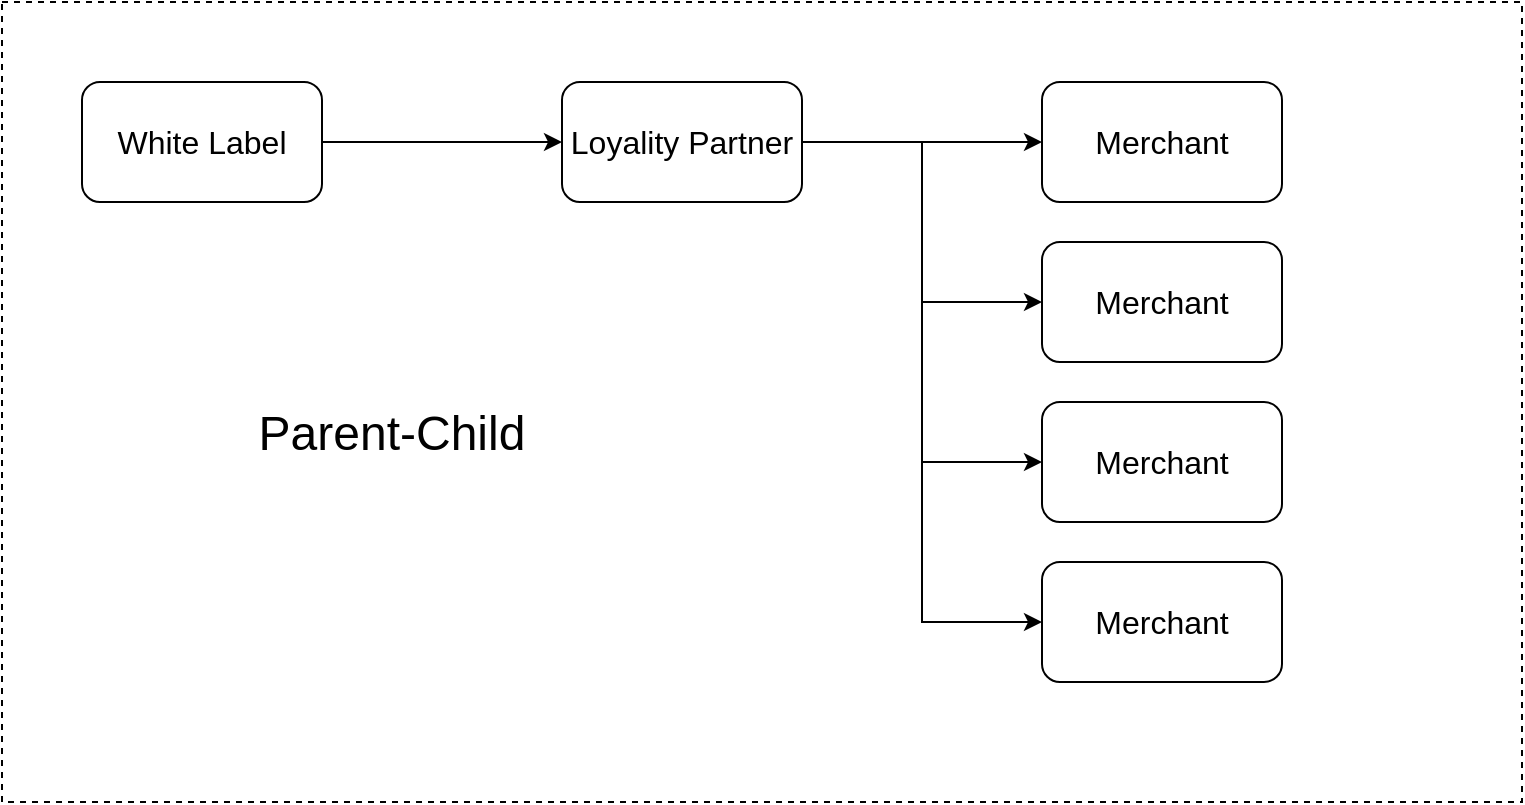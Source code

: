 <mxfile version="21.1.8" type="github">
  <diagram name="Page-1" id="eCtHLOp702EPCm3Zmekb">
    <mxGraphModel dx="1434" dy="764" grid="1" gridSize="10" guides="1" tooltips="1" connect="1" arrows="1" fold="1" page="1" pageScale="1" pageWidth="850" pageHeight="1100" math="0" shadow="0">
      <root>
        <mxCell id="0" />
        <mxCell id="1" parent="0" />
        <mxCell id="aAfzdaojPdXzZg_3-wnQ-5" style="edgeStyle=orthogonalEdgeStyle;rounded=0;orthogonalLoop=1;jettySize=auto;html=1;exitX=1;exitY=0.5;exitDx=0;exitDy=0;entryX=0;entryY=0.5;entryDx=0;entryDy=0;" edge="1" parent="1" source="aAfzdaojPdXzZg_3-wnQ-1" target="aAfzdaojPdXzZg_3-wnQ-3">
          <mxGeometry relative="1" as="geometry" />
        </mxCell>
        <mxCell id="aAfzdaojPdXzZg_3-wnQ-1" value="&lt;font style=&quot;font-size: 16px;&quot;&gt;White Label&lt;/font&gt;" style="rounded=1;whiteSpace=wrap;html=1;" vertex="1" parent="1">
          <mxGeometry x="80" y="80" width="120" height="60" as="geometry" />
        </mxCell>
        <mxCell id="aAfzdaojPdXzZg_3-wnQ-6" style="edgeStyle=orthogonalEdgeStyle;rounded=0;orthogonalLoop=1;jettySize=auto;html=1;exitX=1;exitY=0.5;exitDx=0;exitDy=0;entryX=0;entryY=0.5;entryDx=0;entryDy=0;" edge="1" parent="1" source="aAfzdaojPdXzZg_3-wnQ-3" target="aAfzdaojPdXzZg_3-wnQ-4">
          <mxGeometry relative="1" as="geometry" />
        </mxCell>
        <mxCell id="aAfzdaojPdXzZg_3-wnQ-8" style="edgeStyle=orthogonalEdgeStyle;rounded=0;orthogonalLoop=1;jettySize=auto;html=1;exitX=1;exitY=0.5;exitDx=0;exitDy=0;entryX=0;entryY=0.5;entryDx=0;entryDy=0;" edge="1" parent="1" source="aAfzdaojPdXzZg_3-wnQ-3" target="aAfzdaojPdXzZg_3-wnQ-7">
          <mxGeometry relative="1" as="geometry" />
        </mxCell>
        <mxCell id="aAfzdaojPdXzZg_3-wnQ-10" style="edgeStyle=orthogonalEdgeStyle;rounded=0;orthogonalLoop=1;jettySize=auto;html=1;exitX=1;exitY=0.5;exitDx=0;exitDy=0;entryX=0;entryY=0.5;entryDx=0;entryDy=0;" edge="1" parent="1" source="aAfzdaojPdXzZg_3-wnQ-3" target="aAfzdaojPdXzZg_3-wnQ-9">
          <mxGeometry relative="1" as="geometry" />
        </mxCell>
        <mxCell id="aAfzdaojPdXzZg_3-wnQ-12" style="edgeStyle=orthogonalEdgeStyle;rounded=0;orthogonalLoop=1;jettySize=auto;html=1;exitX=1;exitY=0.5;exitDx=0;exitDy=0;entryX=0;entryY=0.5;entryDx=0;entryDy=0;" edge="1" parent="1" source="aAfzdaojPdXzZg_3-wnQ-3" target="aAfzdaojPdXzZg_3-wnQ-11">
          <mxGeometry relative="1" as="geometry" />
        </mxCell>
        <mxCell id="aAfzdaojPdXzZg_3-wnQ-3" value="&lt;font style=&quot;font-size: 16px;&quot;&gt;Loyality Partner&lt;/font&gt;" style="rounded=1;whiteSpace=wrap;html=1;" vertex="1" parent="1">
          <mxGeometry x="320" y="80" width="120" height="60" as="geometry" />
        </mxCell>
        <mxCell id="aAfzdaojPdXzZg_3-wnQ-4" value="&lt;font style=&quot;font-size: 16px;&quot;&gt;Merchant&lt;/font&gt;" style="rounded=1;whiteSpace=wrap;html=1;" vertex="1" parent="1">
          <mxGeometry x="560" y="80" width="120" height="60" as="geometry" />
        </mxCell>
        <mxCell id="aAfzdaojPdXzZg_3-wnQ-7" value="&lt;font style=&quot;font-size: 16px;&quot;&gt;Merchant&lt;/font&gt;" style="rounded=1;whiteSpace=wrap;html=1;" vertex="1" parent="1">
          <mxGeometry x="560" y="160" width="120" height="60" as="geometry" />
        </mxCell>
        <mxCell id="aAfzdaojPdXzZg_3-wnQ-9" value="&lt;font style=&quot;font-size: 16px;&quot;&gt;Merchant&lt;/font&gt;" style="rounded=1;whiteSpace=wrap;html=1;" vertex="1" parent="1">
          <mxGeometry x="560" y="240" width="120" height="60" as="geometry" />
        </mxCell>
        <mxCell id="aAfzdaojPdXzZg_3-wnQ-11" value="&lt;font style=&quot;font-size: 16px;&quot;&gt;Merchant&lt;/font&gt;" style="rounded=1;whiteSpace=wrap;html=1;" vertex="1" parent="1">
          <mxGeometry x="560" y="320" width="120" height="60" as="geometry" />
        </mxCell>
        <mxCell id="aAfzdaojPdXzZg_3-wnQ-13" value="" style="rounded=0;whiteSpace=wrap;html=1;fillColor=none;dashed=1;" vertex="1" parent="1">
          <mxGeometry x="40" y="40" width="760" height="400" as="geometry" />
        </mxCell>
        <mxCell id="aAfzdaojPdXzZg_3-wnQ-14" value="&lt;span style=&quot;font-size: 24px;&quot;&gt;Parent-Child&lt;/span&gt;" style="text;html=1;strokeColor=none;fillColor=none;align=center;verticalAlign=middle;whiteSpace=wrap;rounded=0;" vertex="1" parent="1">
          <mxGeometry x="160" y="241" width="150" height="30" as="geometry" />
        </mxCell>
      </root>
    </mxGraphModel>
  </diagram>
</mxfile>
